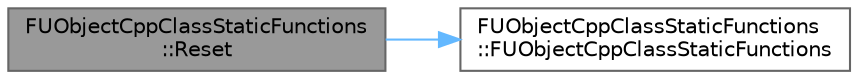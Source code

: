 digraph "FUObjectCppClassStaticFunctions::Reset"
{
 // INTERACTIVE_SVG=YES
 // LATEX_PDF_SIZE
  bgcolor="transparent";
  edge [fontname=Helvetica,fontsize=10,labelfontname=Helvetica,labelfontsize=10];
  node [fontname=Helvetica,fontsize=10,shape=box,height=0.2,width=0.4];
  rankdir="LR";
  Node1 [id="Node000001",label="FUObjectCppClassStaticFunctions\l::Reset",height=0.2,width=0.4,color="gray40", fillcolor="grey60", style="filled", fontcolor="black",tooltip=" "];
  Node1 -> Node2 [id="edge1_Node000001_Node000002",color="steelblue1",style="solid",tooltip=" "];
  Node2 [id="Node000002",label="FUObjectCppClassStaticFunctions\l::FUObjectCppClassStaticFunctions",height=0.2,width=0.4,color="grey40", fillcolor="white", style="filled",URL="$dd/dc9/structFUObjectCppClassStaticFunctions.html#a9c45691b5015eea616c52d976b151e0e",tooltip=" "];
}
